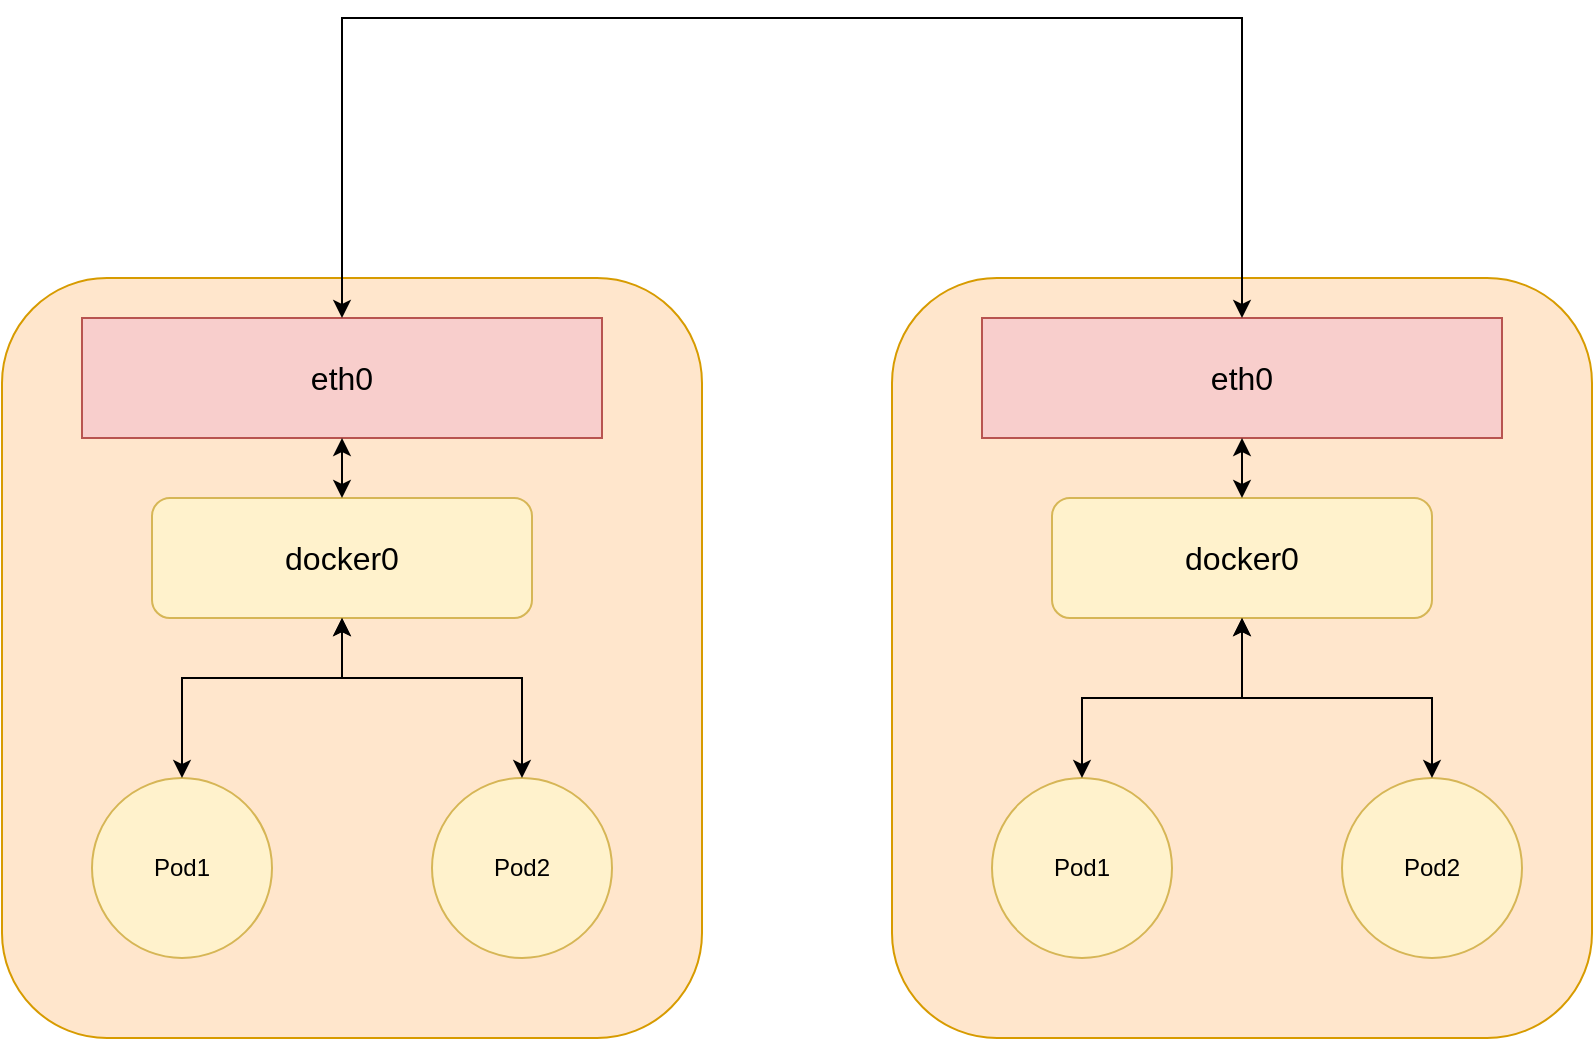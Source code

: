 <mxfile version="22.0.8" type="github">
  <diagram name="第 1 页" id="MDa1F14L48yZZPxCSAgg">
    <mxGraphModel dx="956" dy="577" grid="1" gridSize="10" guides="1" tooltips="1" connect="1" arrows="1" fold="1" page="1" pageScale="1" pageWidth="827" pageHeight="1169" math="0" shadow="0">
      <root>
        <mxCell id="0" />
        <mxCell id="1" parent="0" />
        <mxCell id="3itj26pfV0IaCJU3jLA4-1" value="" style="rounded=1;whiteSpace=wrap;html=1;fillColor=#ffe6cc;strokeColor=#d79b00;" vertex="1" parent="1">
          <mxGeometry x="30" y="170" width="350" height="380" as="geometry" />
        </mxCell>
        <mxCell id="3itj26pfV0IaCJU3jLA4-3" value="docker0" style="rounded=1;whiteSpace=wrap;html=1;fontSize=16;fillColor=#fff2cc;strokeColor=#d6b656;" vertex="1" parent="1">
          <mxGeometry x="105" y="280" width="190" height="60" as="geometry" />
        </mxCell>
        <mxCell id="3itj26pfV0IaCJU3jLA4-4" value="Pod1" style="ellipse;whiteSpace=wrap;html=1;aspect=fixed;fillColor=#fff2cc;strokeColor=#d6b656;" vertex="1" parent="1">
          <mxGeometry x="75" y="420" width="90" height="90" as="geometry" />
        </mxCell>
        <mxCell id="3itj26pfV0IaCJU3jLA4-5" value="Pod2" style="ellipse;whiteSpace=wrap;html=1;aspect=fixed;fillColor=#fff2cc;strokeColor=#d6b656;" vertex="1" parent="1">
          <mxGeometry x="245" y="420" width="90" height="90" as="geometry" />
        </mxCell>
        <mxCell id="3itj26pfV0IaCJU3jLA4-9" value="eth0" style="rounded=0;whiteSpace=wrap;html=1;fontSize=16;fillColor=#f8cecc;strokeColor=#b85450;" vertex="1" parent="1">
          <mxGeometry x="70" y="190" width="260" height="60" as="geometry" />
        </mxCell>
        <mxCell id="3itj26pfV0IaCJU3jLA4-11" value="" style="rounded=1;whiteSpace=wrap;html=1;fillColor=#ffe6cc;strokeColor=#d79b00;" vertex="1" parent="1">
          <mxGeometry x="475" y="170" width="350" height="380" as="geometry" />
        </mxCell>
        <mxCell id="3itj26pfV0IaCJU3jLA4-12" value="docker0" style="rounded=1;whiteSpace=wrap;html=1;fontSize=16;fillColor=#fff2cc;strokeColor=#d6b656;" vertex="1" parent="1">
          <mxGeometry x="555" y="280" width="190" height="60" as="geometry" />
        </mxCell>
        <mxCell id="3itj26pfV0IaCJU3jLA4-13" value="Pod1" style="ellipse;whiteSpace=wrap;html=1;aspect=fixed;fillColor=#fff2cc;strokeColor=#d6b656;" vertex="1" parent="1">
          <mxGeometry x="525" y="420" width="90" height="90" as="geometry" />
        </mxCell>
        <mxCell id="3itj26pfV0IaCJU3jLA4-14" value="Pod2" style="ellipse;whiteSpace=wrap;html=1;aspect=fixed;fillColor=#fff2cc;strokeColor=#d6b656;" vertex="1" parent="1">
          <mxGeometry x="700" y="420" width="90" height="90" as="geometry" />
        </mxCell>
        <mxCell id="3itj26pfV0IaCJU3jLA4-17" value="eth0" style="rounded=0;whiteSpace=wrap;html=1;fontSize=16;fillColor=#f8cecc;strokeColor=#b85450;" vertex="1" parent="1">
          <mxGeometry x="520" y="190" width="260" height="60" as="geometry" />
        </mxCell>
        <mxCell id="3itj26pfV0IaCJU3jLA4-18" value="" style="endArrow=classic;startArrow=classic;html=1;rounded=0;entryX=0.5;entryY=0;entryDx=0;entryDy=0;exitX=0.5;exitY=0;exitDx=0;exitDy=0;" edge="1" parent="1" source="3itj26pfV0IaCJU3jLA4-9" target="3itj26pfV0IaCJU3jLA4-17">
          <mxGeometry width="50" height="50" relative="1" as="geometry">
            <mxPoint x="155" y="40" as="sourcePoint" />
            <mxPoint x="695" y="40" as="targetPoint" />
            <Array as="points">
              <mxPoint x="200" y="40" />
              <mxPoint x="425" y="40" />
              <mxPoint x="650" y="40" />
            </Array>
          </mxGeometry>
        </mxCell>
        <mxCell id="3itj26pfV0IaCJU3jLA4-20" value="" style="endArrow=classic;startArrow=classic;html=1;rounded=0;entryX=0.5;entryY=1;entryDx=0;entryDy=0;exitX=0.5;exitY=0;exitDx=0;exitDy=0;" edge="1" parent="1" source="3itj26pfV0IaCJU3jLA4-3" target="3itj26pfV0IaCJU3jLA4-9">
          <mxGeometry width="50" height="50" relative="1" as="geometry">
            <mxPoint x="170" y="300" as="sourcePoint" />
            <mxPoint x="220" y="250" as="targetPoint" />
          </mxGeometry>
        </mxCell>
        <mxCell id="3itj26pfV0IaCJU3jLA4-22" value="" style="endArrow=classic;startArrow=classic;html=1;rounded=0;entryX=0.5;entryY=1;entryDx=0;entryDy=0;exitX=0.5;exitY=0;exitDx=0;exitDy=0;" edge="1" parent="1" source="3itj26pfV0IaCJU3jLA4-12" target="3itj26pfV0IaCJU3jLA4-17">
          <mxGeometry width="50" height="50" relative="1" as="geometry">
            <mxPoint x="390" y="330" as="sourcePoint" />
            <mxPoint x="440" y="280" as="targetPoint" />
          </mxGeometry>
        </mxCell>
        <mxCell id="3itj26pfV0IaCJU3jLA4-24" value="" style="endArrow=classic;startArrow=classic;html=1;rounded=0;entryX=0.5;entryY=1;entryDx=0;entryDy=0;" edge="1" parent="1" target="3itj26pfV0IaCJU3jLA4-3">
          <mxGeometry width="50" height="50" relative="1" as="geometry">
            <mxPoint x="120" y="420" as="sourcePoint" />
            <mxPoint x="170" y="370" as="targetPoint" />
            <Array as="points">
              <mxPoint x="120" y="370" />
              <mxPoint x="200" y="370" />
            </Array>
          </mxGeometry>
        </mxCell>
        <mxCell id="3itj26pfV0IaCJU3jLA4-25" value="" style="endArrow=classic;startArrow=classic;html=1;rounded=0;entryX=0.5;entryY=1;entryDx=0;entryDy=0;exitX=0.5;exitY=0;exitDx=0;exitDy=0;horizontal=0;" edge="1" parent="1" source="3itj26pfV0IaCJU3jLA4-5" target="3itj26pfV0IaCJU3jLA4-3">
          <mxGeometry width="50" height="50" relative="1" as="geometry">
            <mxPoint x="210" y="420" as="sourcePoint" />
            <mxPoint x="260" y="370" as="targetPoint" />
            <Array as="points">
              <mxPoint x="290" y="370" />
              <mxPoint x="200" y="370" />
            </Array>
          </mxGeometry>
        </mxCell>
        <mxCell id="3itj26pfV0IaCJU3jLA4-26" value="" style="endArrow=classic;startArrow=classic;html=1;rounded=0;entryX=0.5;entryY=1;entryDx=0;entryDy=0;exitX=0.5;exitY=0;exitDx=0;exitDy=0;horizontal=0;" edge="1" parent="1" source="3itj26pfV0IaCJU3jLA4-13" target="3itj26pfV0IaCJU3jLA4-12">
          <mxGeometry width="50" height="50" relative="1" as="geometry">
            <mxPoint x="580" y="420" as="sourcePoint" />
            <mxPoint x="630" y="370" as="targetPoint" />
            <Array as="points">
              <mxPoint x="570" y="380" />
              <mxPoint x="650" y="380" />
            </Array>
          </mxGeometry>
        </mxCell>
        <mxCell id="3itj26pfV0IaCJU3jLA4-27" value="" style="endArrow=classic;startArrow=classic;html=1;rounded=0;entryX=0.5;entryY=1;entryDx=0;entryDy=0;exitX=0.5;exitY=0;exitDx=0;exitDy=0;" edge="1" parent="1" source="3itj26pfV0IaCJU3jLA4-14" target="3itj26pfV0IaCJU3jLA4-12">
          <mxGeometry width="50" height="50" relative="1" as="geometry">
            <mxPoint x="390" y="430" as="sourcePoint" />
            <mxPoint x="440" y="480" as="targetPoint" />
            <Array as="points">
              <mxPoint x="745" y="380" />
              <mxPoint x="650" y="380" />
            </Array>
          </mxGeometry>
        </mxCell>
      </root>
    </mxGraphModel>
  </diagram>
</mxfile>
